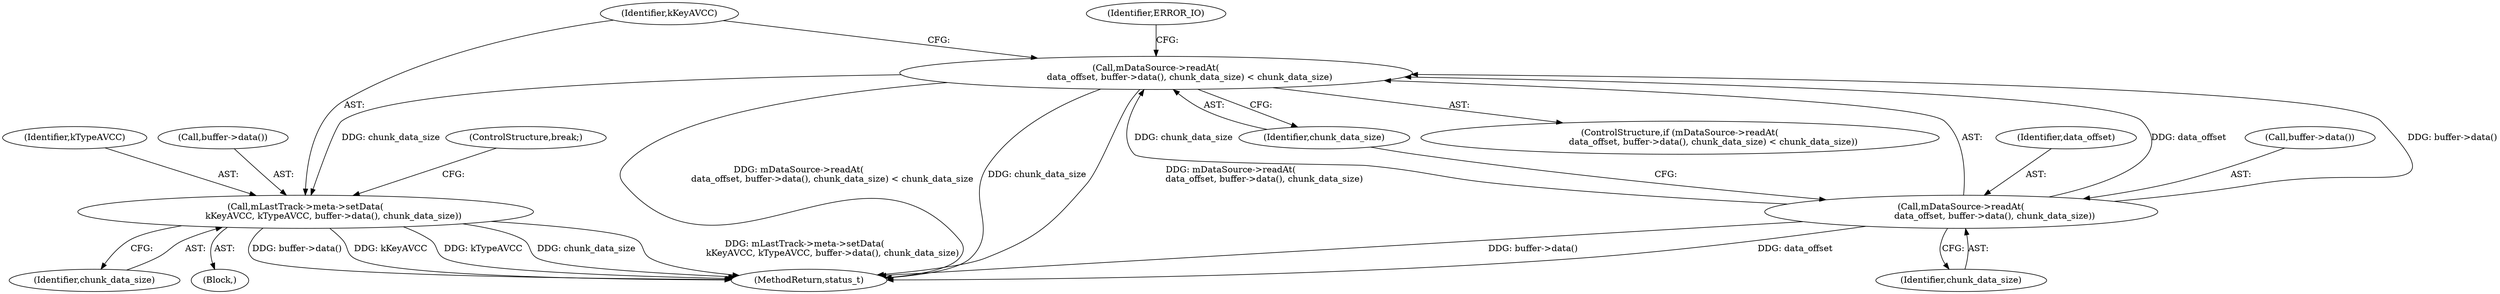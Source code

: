 digraph "0_Android_463a6f807e187828442949d1924e143cf07778c6@API" {
"1002147" [label="(Call,mDataSource->readAt(\n                        data_offset, buffer->data(), chunk_data_size) < chunk_data_size)"];
"1002148" [label="(Call,mDataSource->readAt(\n                        data_offset, buffer->data(), chunk_data_size))"];
"1002156" [label="(Call,mLastTrack->meta->setData(\n                    kKeyAVCC, kTypeAVCC, buffer->data(), chunk_data_size))"];
"1002149" [label="(Identifier,data_offset)"];
"1002147" [label="(Call,mDataSource->readAt(\n                        data_offset, buffer->data(), chunk_data_size) < chunk_data_size)"];
"1002146" [label="(ControlStructure,if (mDataSource->readAt(\n                        data_offset, buffer->data(), chunk_data_size) < chunk_data_size))"];
"1002157" [label="(Identifier,kKeyAVCC)"];
"1002160" [label="(Identifier,chunk_data_size)"];
"1002161" [label="(ControlStructure,break;)"];
"1002156" [label="(Call,mLastTrack->meta->setData(\n                    kKeyAVCC, kTypeAVCC, buffer->data(), chunk_data_size))"];
"1002152" [label="(Identifier,chunk_data_size)"];
"1002151" [label="(Identifier,chunk_data_size)"];
"1002918" [label="(MethodReturn,status_t)"];
"1002150" [label="(Call,buffer->data())"];
"1002158" [label="(Identifier,kTypeAVCC)"];
"1002159" [label="(Call,buffer->data())"];
"1002148" [label="(Call,mDataSource->readAt(\n                        data_offset, buffer->data(), chunk_data_size))"];
"1002155" [label="(Identifier,ERROR_IO)"];
"1002136" [label="(Block,)"];
"1002147" -> "1002146"  [label="AST: "];
"1002147" -> "1002152"  [label="CFG: "];
"1002148" -> "1002147"  [label="AST: "];
"1002152" -> "1002147"  [label="AST: "];
"1002155" -> "1002147"  [label="CFG: "];
"1002157" -> "1002147"  [label="CFG: "];
"1002147" -> "1002918"  [label="DDG: mDataSource->readAt(\n                        data_offset, buffer->data(), chunk_data_size) < chunk_data_size"];
"1002147" -> "1002918"  [label="DDG: chunk_data_size"];
"1002147" -> "1002918"  [label="DDG: mDataSource->readAt(\n                        data_offset, buffer->data(), chunk_data_size)"];
"1002148" -> "1002147"  [label="DDG: data_offset"];
"1002148" -> "1002147"  [label="DDG: buffer->data()"];
"1002148" -> "1002147"  [label="DDG: chunk_data_size"];
"1002147" -> "1002156"  [label="DDG: chunk_data_size"];
"1002148" -> "1002151"  [label="CFG: "];
"1002149" -> "1002148"  [label="AST: "];
"1002150" -> "1002148"  [label="AST: "];
"1002151" -> "1002148"  [label="AST: "];
"1002152" -> "1002148"  [label="CFG: "];
"1002148" -> "1002918"  [label="DDG: buffer->data()"];
"1002148" -> "1002918"  [label="DDG: data_offset"];
"1002156" -> "1002136"  [label="AST: "];
"1002156" -> "1002160"  [label="CFG: "];
"1002157" -> "1002156"  [label="AST: "];
"1002158" -> "1002156"  [label="AST: "];
"1002159" -> "1002156"  [label="AST: "];
"1002160" -> "1002156"  [label="AST: "];
"1002161" -> "1002156"  [label="CFG: "];
"1002156" -> "1002918"  [label="DDG: kTypeAVCC"];
"1002156" -> "1002918"  [label="DDG: chunk_data_size"];
"1002156" -> "1002918"  [label="DDG: mLastTrack->meta->setData(\n                    kKeyAVCC, kTypeAVCC, buffer->data(), chunk_data_size)"];
"1002156" -> "1002918"  [label="DDG: buffer->data()"];
"1002156" -> "1002918"  [label="DDG: kKeyAVCC"];
}
